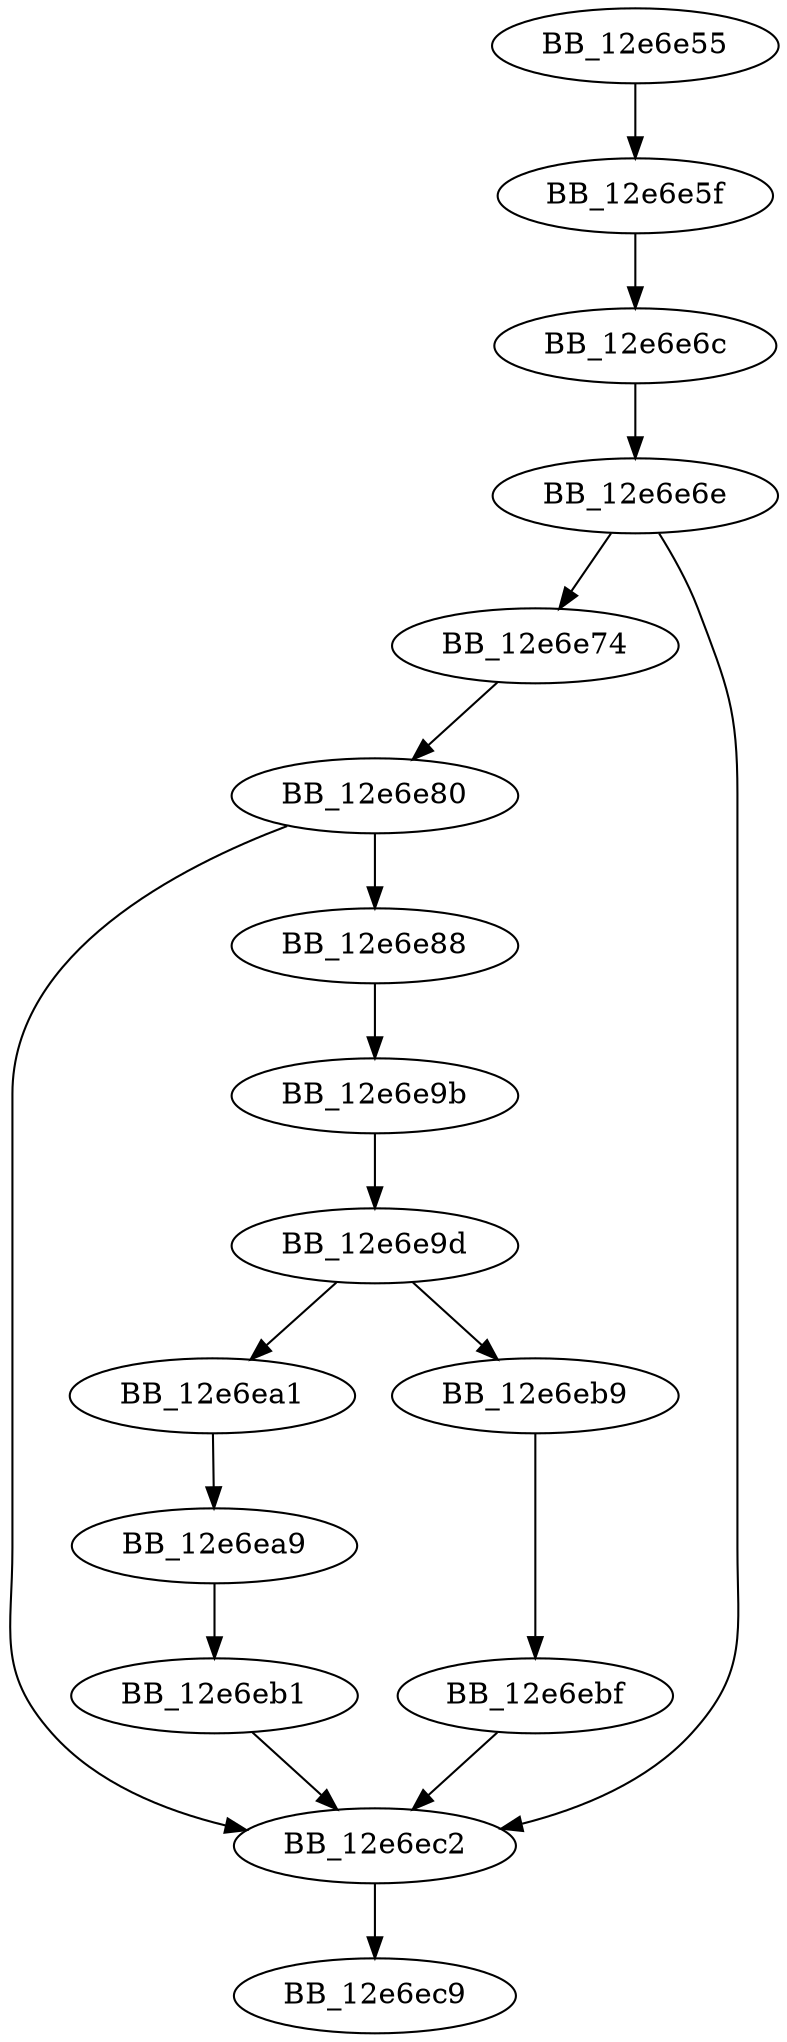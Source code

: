 DiGraph __getptd_noexit{
BB_12e6e55->BB_12e6e5f
BB_12e6e5f->BB_12e6e6c
BB_12e6e6c->BB_12e6e6e
BB_12e6e6e->BB_12e6e74
BB_12e6e6e->BB_12e6ec2
BB_12e6e74->BB_12e6e80
BB_12e6e80->BB_12e6e88
BB_12e6e80->BB_12e6ec2
BB_12e6e88->BB_12e6e9b
BB_12e6e9b->BB_12e6e9d
BB_12e6e9d->BB_12e6ea1
BB_12e6e9d->BB_12e6eb9
BB_12e6ea1->BB_12e6ea9
BB_12e6ea9->BB_12e6eb1
BB_12e6eb1->BB_12e6ec2
BB_12e6eb9->BB_12e6ebf
BB_12e6ebf->BB_12e6ec2
BB_12e6ec2->BB_12e6ec9
}
